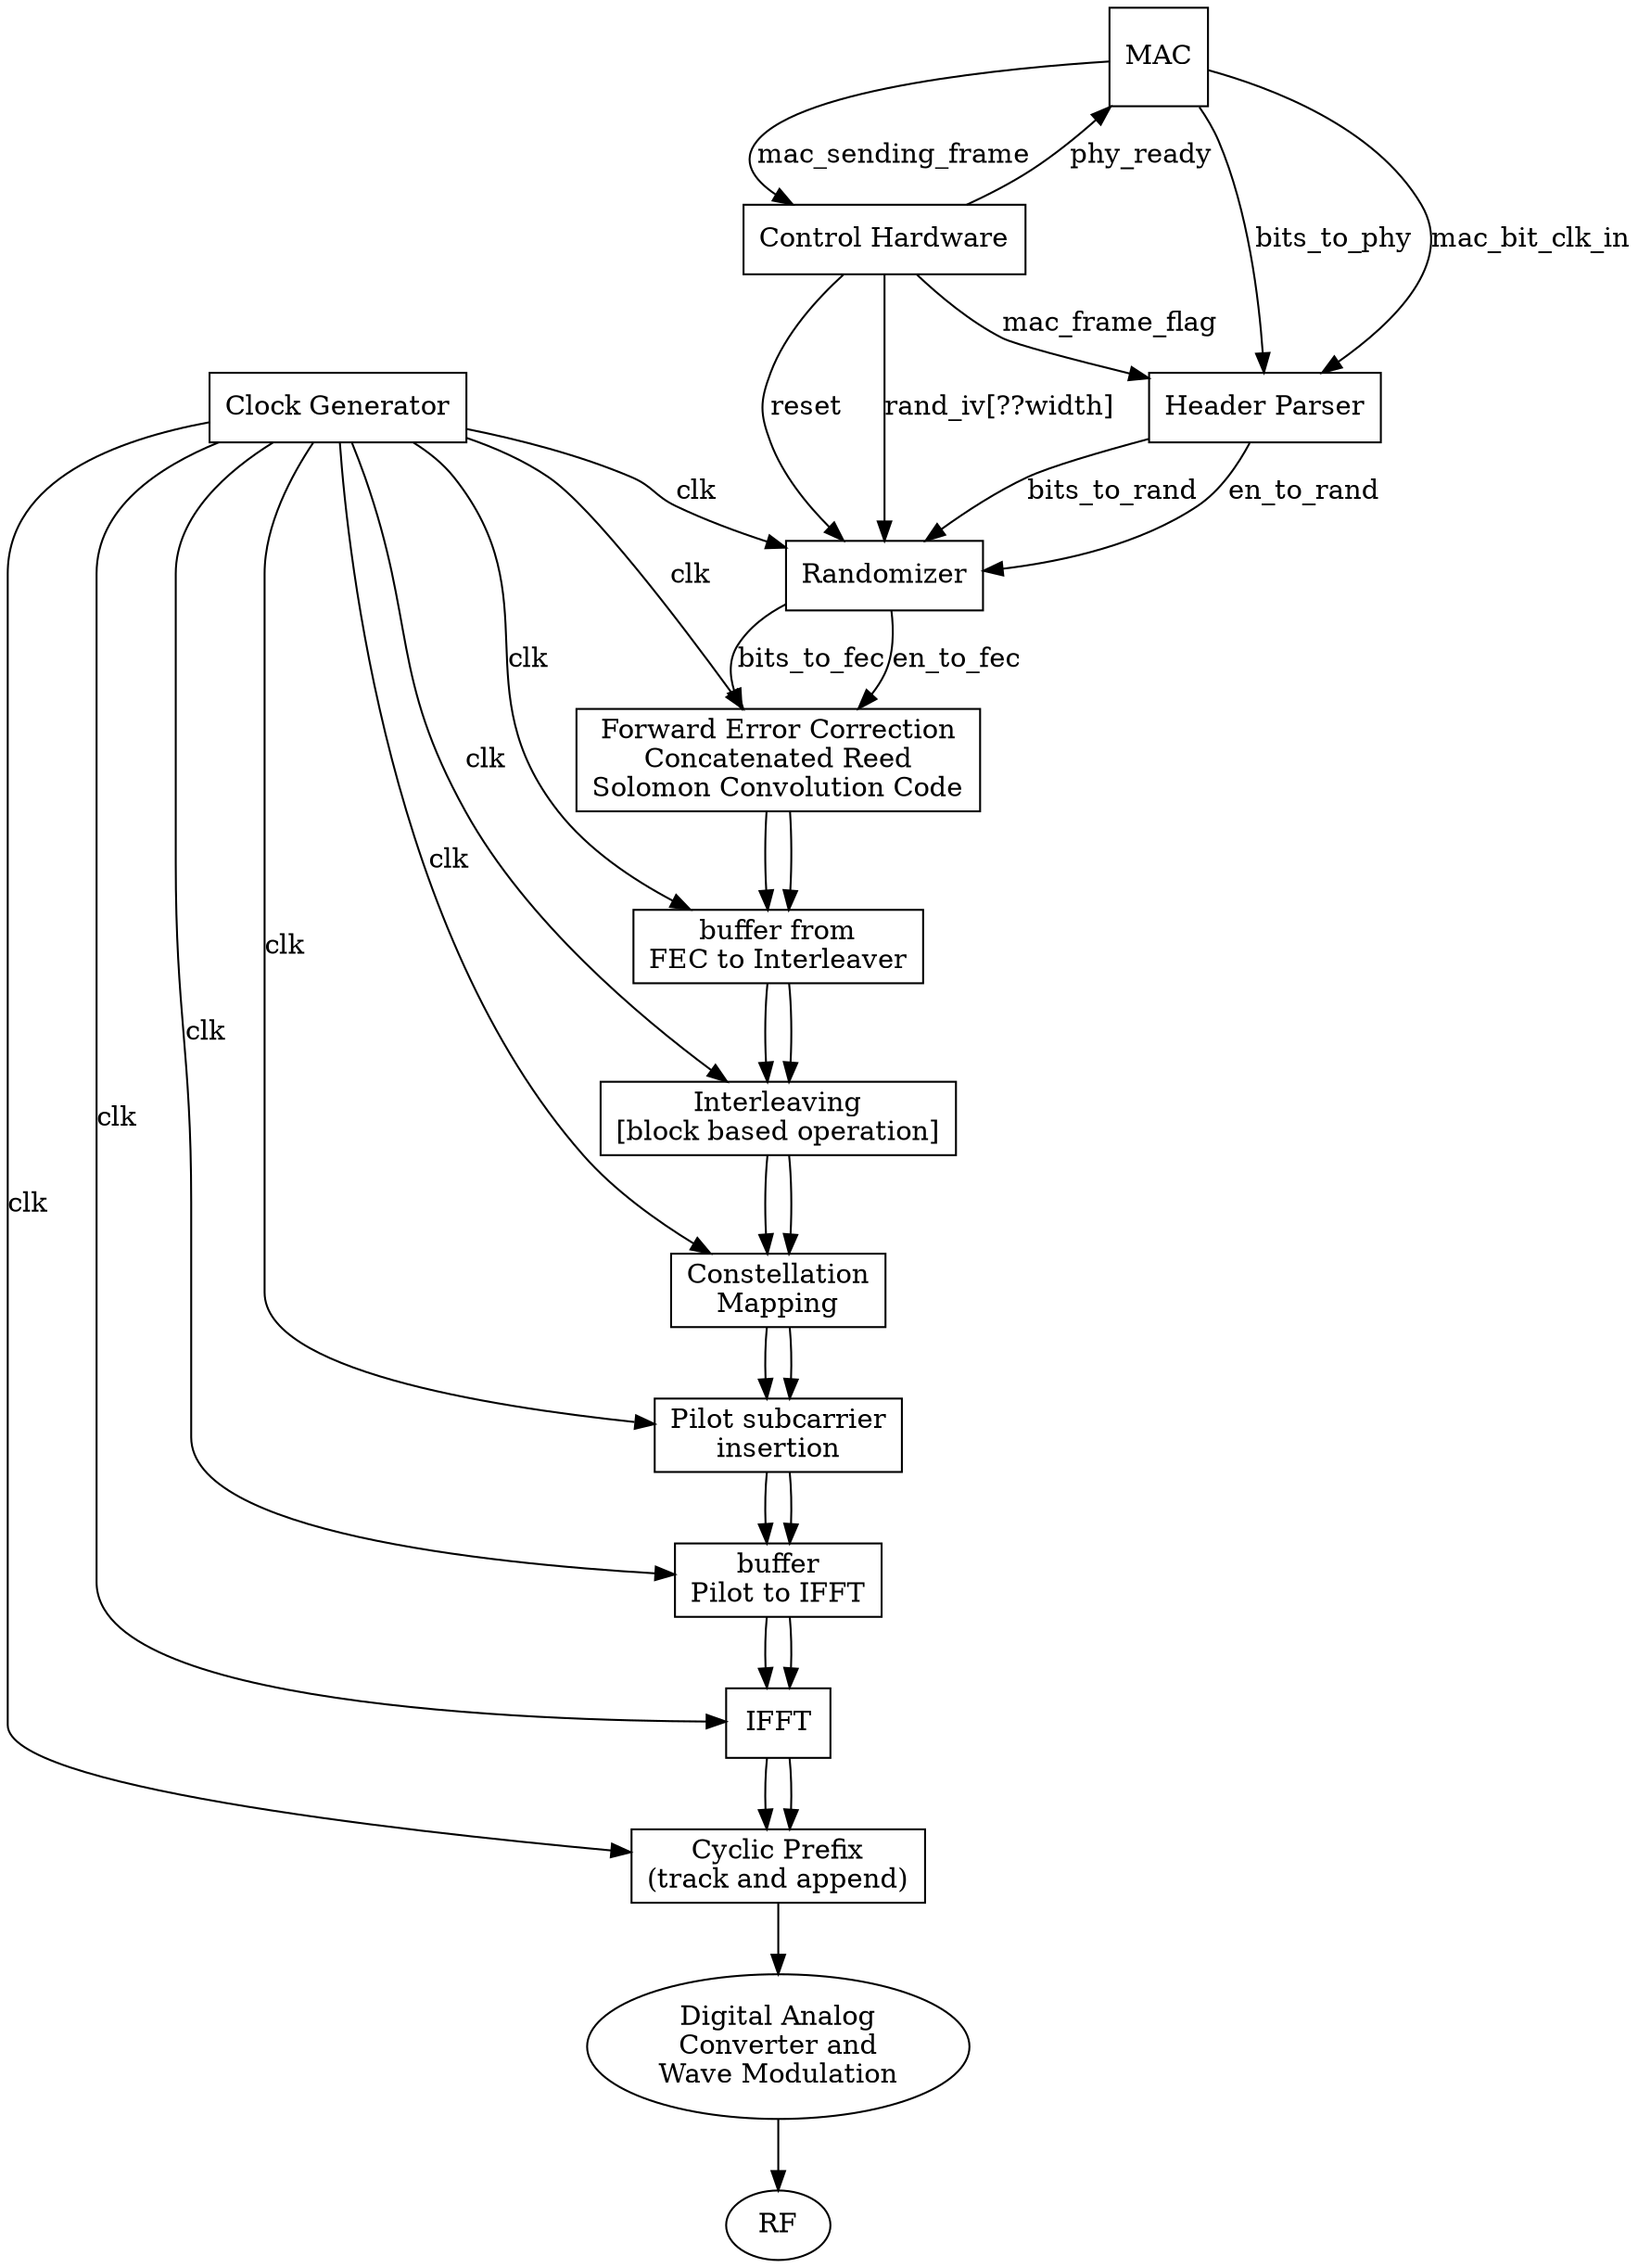 digraph transmitter {
	//	page="8.5,11"
	//	rankdir=LR
	/* graph [
		splines=ortho
	] */

	node [
		shape=box
	]


	mac [label="MAC", shape=square]
	clk [label="Clock Generator"]
	ctrl [label="Control Hardware"]
	head [label="Header Parser"]
	rand [label="Randomizer"]
	fec  [label="Forward Error Correction\nConcatenated Reed\nSolomon Convolution Code"]
	buf_fec_inter [label="buffer from\nFEC to Interleaver"]
	interleaver [label="Interleaving\n[block based operation]"]
	const_map [label="Constellation\nMapping"]
	pilot_ins [label="Pilot subcarrier\ninsertion"]
	buf_pilot_ifft [label="buffer\nPilot to IFFT"]
	ifft [label="IFFT"]
	cp [label="Cyclic Prefix\n(track and append)"]
	
	dac [label="Digital Analog\nConverter and\nWave Modulation", shape=oval]
	rf [label="RF", shape=oval]


	edge [
		weight=1
	]

	clk -> rand [label="clk"]
	clk -> fec [label="clk"]
	clk -> buf_fec_inter [label="clk"]
	clk -> interleaver [label="clk"]
	clk -> const_map [label="clk"]
	clk -> pilot_ins [label="clk"]
	clk -> buf_pilot_ifft [label="clk"]
	clk -> ifft [label="clk"]
	clk -> cp [label="clk"]

	edge [
		weight=20
	]

	mac -> head [label="bits_to_phy"]
	mac -> head [label="mac_bit_clk_in"]
	mac -> ctrl [label="mac_sending_frame"]
	
	ctrl -> mac [label="phy_ready"]
	ctrl -> head [label="mac_frame_flag"]
	ctrl -> rand [label="reset"]
	ctrl -> rand [label="rand_iv[??width]"]

	head -> rand [label="bits_to_rand"]
	head -> rand [label="en_to_rand"]

	rand -> fec  [label="bits_to_fec"]
	rand -> fec  [label="en_to_fec"]

	fec -> buf_fec_inter
	fec -> buf_fec_inter

	buf_fec_inter -> interleaver
	buf_fec_inter -> interleaver

	interleaver -> const_map
	interleaver -> const_map

	const_map -> pilot_ins
	const_map -> pilot_ins

	pilot_ins -> buf_pilot_ifft
	pilot_ins -> buf_pilot_ifft

	buf_pilot_ifft -> ifft
	buf_pilot_ifft -> ifft

	ifft -> cp
	ifft -> cp

	cp -> dac
	dac -> rf

}
